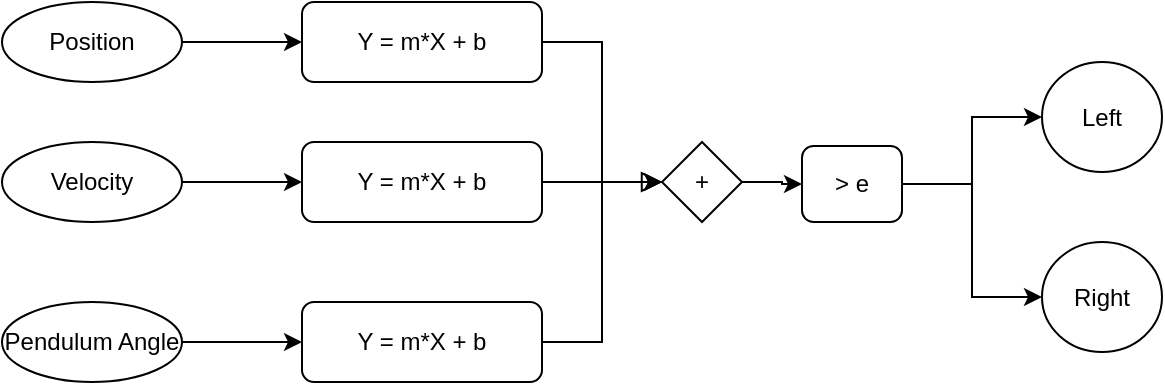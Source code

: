 <mxfile version="15.8.7" type="device"><diagram id="rBH5PrE-_iZN7UQMxIcx" name="Page-1"><mxGraphModel dx="1102" dy="1025" grid="1" gridSize="10" guides="1" tooltips="1" connect="1" arrows="1" fold="1" page="1" pageScale="1" pageWidth="850" pageHeight="1100" math="0" shadow="0"><root><mxCell id="0"/><mxCell id="1" parent="0"/><mxCell id="ZoJobdZVuLD5b05HzDQO-1" value="" style="rounded=0;html=1;jettySize=auto;orthogonalLoop=1;fontSize=11;endArrow=block;endFill=0;endSize=8;strokeWidth=1;shadow=0;labelBackgroundColor=none;edgeStyle=orthogonalEdgeStyle;entryX=0;entryY=0.5;entryDx=0;entryDy=0;" parent="1" source="ZoJobdZVuLD5b05HzDQO-2" target="ATXtIZBXR-Yf1URkkHBx-13" edge="1"><mxGeometry relative="1" as="geometry"><mxPoint x="450" y="210" as="targetPoint"/></mxGeometry></mxCell><mxCell id="ZoJobdZVuLD5b05HzDQO-2" value="Y = m*X + b" style="rounded=1;whiteSpace=wrap;html=1;fontSize=12;glass=0;strokeWidth=1;shadow=0;" parent="1" vertex="1"><mxGeometry x="250" y="190" width="120" height="40" as="geometry"/></mxCell><mxCell id="ATXtIZBXR-Yf1URkkHBx-7" style="edgeStyle=orthogonalEdgeStyle;rounded=0;orthogonalLoop=1;jettySize=auto;html=1;entryX=0;entryY=0.5;entryDx=0;entryDy=0;" parent="1" source="ATXtIZBXR-Yf1URkkHBx-4" target="ZoJobdZVuLD5b05HzDQO-2" edge="1"><mxGeometry relative="1" as="geometry"/></mxCell><mxCell id="ATXtIZBXR-Yf1URkkHBx-4" value="Position" style="ellipse;whiteSpace=wrap;html=1;" parent="1" vertex="1"><mxGeometry x="100" y="190" width="90" height="40" as="geometry"/></mxCell><mxCell id="ATXtIZBXR-Yf1URkkHBx-9" style="edgeStyle=orthogonalEdgeStyle;rounded=0;orthogonalLoop=1;jettySize=auto;html=1;exitX=1;exitY=0.5;exitDx=0;exitDy=0;entryX=0;entryY=0.5;entryDx=0;entryDy=0;" parent="1" source="ATXtIZBXR-Yf1URkkHBx-5" target="ATXtIZBXR-Yf1URkkHBx-8" edge="1"><mxGeometry relative="1" as="geometry"/></mxCell><mxCell id="ATXtIZBXR-Yf1URkkHBx-5" value="Velocity" style="ellipse;whiteSpace=wrap;html=1;" parent="1" vertex="1"><mxGeometry x="100" y="260" width="90" height="40" as="geometry"/></mxCell><mxCell id="ATXtIZBXR-Yf1URkkHBx-11" style="edgeStyle=orthogonalEdgeStyle;rounded=0;orthogonalLoop=1;jettySize=auto;html=1;exitX=1;exitY=0.5;exitDx=0;exitDy=0;entryX=0;entryY=0.5;entryDx=0;entryDy=0;" parent="1" source="ATXtIZBXR-Yf1URkkHBx-6" target="ATXtIZBXR-Yf1URkkHBx-10" edge="1"><mxGeometry relative="1" as="geometry"/></mxCell><mxCell id="ATXtIZBXR-Yf1URkkHBx-6" value="Pendulum Angle" style="ellipse;whiteSpace=wrap;html=1;" parent="1" vertex="1"><mxGeometry x="100" y="340" width="90" height="40" as="geometry"/></mxCell><mxCell id="ATXtIZBXR-Yf1URkkHBx-19" style="edgeStyle=orthogonalEdgeStyle;rounded=0;orthogonalLoop=1;jettySize=auto;html=1;entryX=0;entryY=0.5;entryDx=0;entryDy=0;" parent="1" source="ATXtIZBXR-Yf1URkkHBx-8" target="ATXtIZBXR-Yf1URkkHBx-13" edge="1"><mxGeometry relative="1" as="geometry"/></mxCell><mxCell id="ATXtIZBXR-Yf1URkkHBx-8" value="Y = m*X + b" style="rounded=1;whiteSpace=wrap;html=1;fontSize=12;glass=0;strokeWidth=1;shadow=0;" parent="1" vertex="1"><mxGeometry x="250" y="260" width="120" height="40" as="geometry"/></mxCell><mxCell id="ATXtIZBXR-Yf1URkkHBx-22" style="edgeStyle=orthogonalEdgeStyle;rounded=0;orthogonalLoop=1;jettySize=auto;html=1;exitX=1;exitY=0.5;exitDx=0;exitDy=0;entryX=0;entryY=0.5;entryDx=0;entryDy=0;" parent="1" source="ATXtIZBXR-Yf1URkkHBx-10" target="ATXtIZBXR-Yf1URkkHBx-13" edge="1"><mxGeometry relative="1" as="geometry"/></mxCell><mxCell id="ATXtIZBXR-Yf1URkkHBx-10" value="Y = m*X + b" style="rounded=1;whiteSpace=wrap;html=1;fontSize=12;glass=0;strokeWidth=1;shadow=0;" parent="1" vertex="1"><mxGeometry x="250" y="340" width="120" height="40" as="geometry"/></mxCell><mxCell id="apXdFVuf_A6sl9BBCSXu-3" style="edgeStyle=orthogonalEdgeStyle;rounded=0;orthogonalLoop=1;jettySize=auto;html=1;entryX=0;entryY=0.5;entryDx=0;entryDy=0;" edge="1" parent="1" source="ATXtIZBXR-Yf1URkkHBx-13" target="apXdFVuf_A6sl9BBCSXu-2"><mxGeometry relative="1" as="geometry"/></mxCell><mxCell id="ATXtIZBXR-Yf1URkkHBx-13" value="+" style="rhombus;whiteSpace=wrap;html=1;" parent="1" vertex="1"><mxGeometry x="430" y="260" width="40" height="40" as="geometry"/></mxCell><mxCell id="ATXtIZBXR-Yf1URkkHBx-18" value="Left" style="ellipse;whiteSpace=wrap;html=1;" parent="1" vertex="1"><mxGeometry x="620" y="220" width="60" height="55" as="geometry"/></mxCell><mxCell id="apXdFVuf_A6sl9BBCSXu-5" style="edgeStyle=orthogonalEdgeStyle;rounded=0;orthogonalLoop=1;jettySize=auto;html=1;entryX=0;entryY=0.5;entryDx=0;entryDy=0;" edge="1" parent="1" source="apXdFVuf_A6sl9BBCSXu-2" target="ATXtIZBXR-Yf1URkkHBx-18"><mxGeometry relative="1" as="geometry"/></mxCell><mxCell id="apXdFVuf_A6sl9BBCSXu-6" style="edgeStyle=orthogonalEdgeStyle;rounded=0;orthogonalLoop=1;jettySize=auto;html=1;exitX=1;exitY=0.5;exitDx=0;exitDy=0;entryX=0;entryY=0.5;entryDx=0;entryDy=0;" edge="1" parent="1" source="apXdFVuf_A6sl9BBCSXu-2" target="apXdFVuf_A6sl9BBCSXu-4"><mxGeometry relative="1" as="geometry"/></mxCell><mxCell id="apXdFVuf_A6sl9BBCSXu-2" value="&amp;gt; e" style="rounded=1;whiteSpace=wrap;html=1;" vertex="1" parent="1"><mxGeometry x="500" y="262" width="50" height="38" as="geometry"/></mxCell><mxCell id="apXdFVuf_A6sl9BBCSXu-4" value="Right" style="ellipse;whiteSpace=wrap;html=1;" vertex="1" parent="1"><mxGeometry x="620" y="310" width="60" height="55" as="geometry"/></mxCell></root></mxGraphModel></diagram></mxfile>